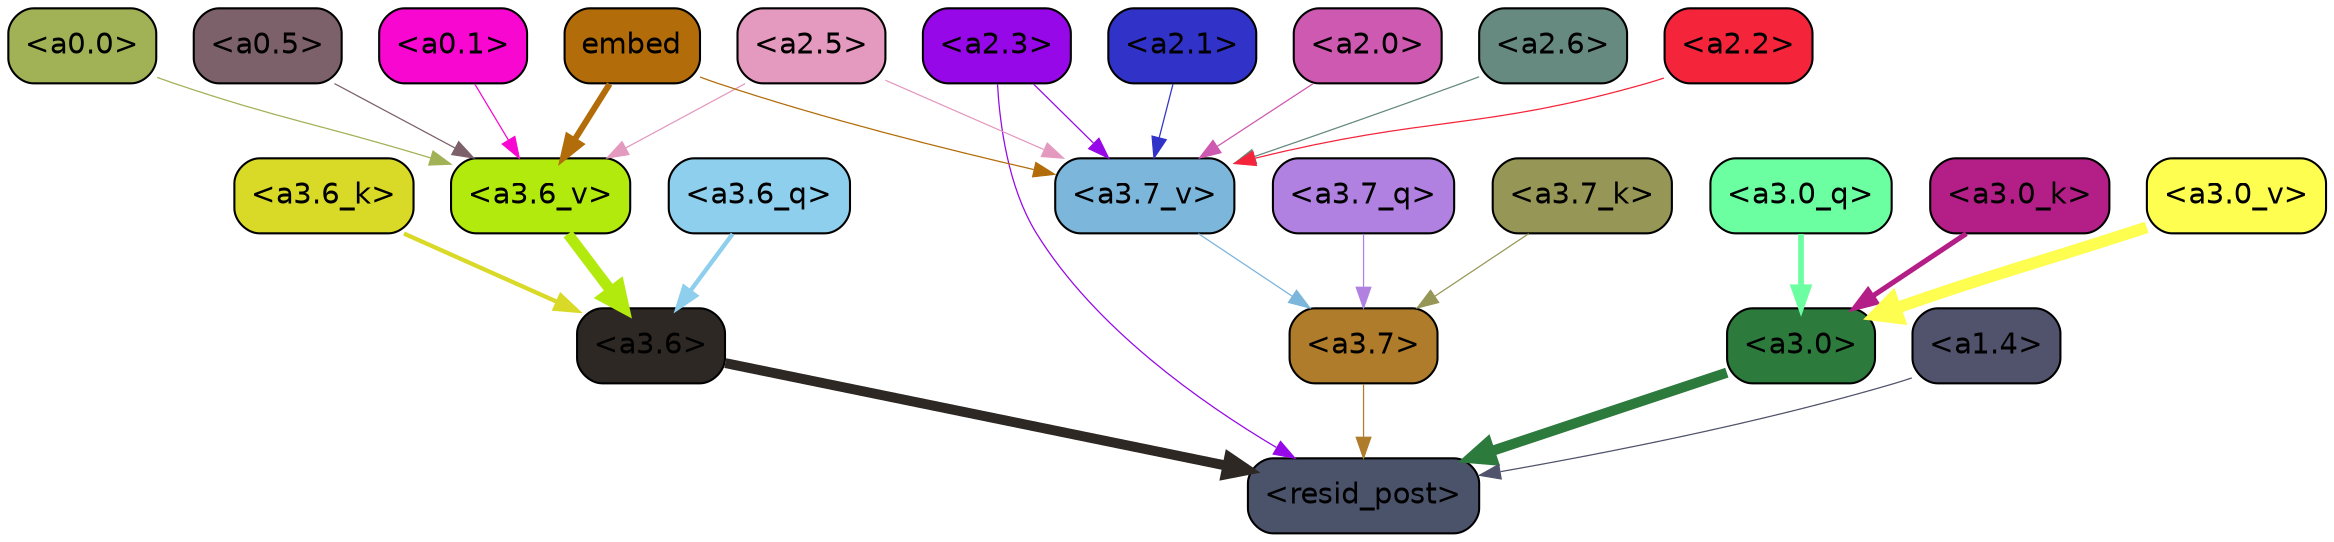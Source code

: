 strict digraph "" {
	graph [bgcolor=transparent,
		layout=dot,
		overlap=false,
		splines=true
	];
	"<a3.7>"	[color=black,
		fillcolor="#ae7c2a",
		fontname=Helvetica,
		shape=box,
		style="filled, rounded"];
	"<resid_post>"	[color=black,
		fillcolor="#4b536b",
		fontname=Helvetica,
		shape=box,
		style="filled, rounded"];
	"<a3.7>" -> "<resid_post>"	[color="#ae7c2a",
		penwidth=0.6];
	"<a3.6>"	[color=black,
		fillcolor="#2d2824",
		fontname=Helvetica,
		shape=box,
		style="filled, rounded"];
	"<a3.6>" -> "<resid_post>"	[color="#2d2824",
		penwidth=4.753257989883423];
	"<a3.0>"	[color=black,
		fillcolor="#2d7a3d",
		fontname=Helvetica,
		shape=box,
		style="filled, rounded"];
	"<a3.0>" -> "<resid_post>"	[color="#2d7a3d",
		penwidth=4.90053927898407];
	"<a2.3>"	[color=black,
		fillcolor="#9608e7",
		fontname=Helvetica,
		shape=box,
		style="filled, rounded"];
	"<a2.3>" -> "<resid_post>"	[color="#9608e7",
		penwidth=0.6];
	"<a3.7_v>"	[color=black,
		fillcolor="#7cb6db",
		fontname=Helvetica,
		shape=box,
		style="filled, rounded"];
	"<a2.3>" -> "<a3.7_v>"	[color="#9608e7",
		penwidth=0.6];
	"<a1.4>"	[color=black,
		fillcolor="#50536b",
		fontname=Helvetica,
		shape=box,
		style="filled, rounded"];
	"<a1.4>" -> "<resid_post>"	[color="#50536b",
		penwidth=0.6];
	"<a3.7_q>"	[color=black,
		fillcolor="#b081e1",
		fontname=Helvetica,
		shape=box,
		style="filled, rounded"];
	"<a3.7_q>" -> "<a3.7>"	[color="#b081e1",
		penwidth=0.6];
	"<a3.6_q>"	[color=black,
		fillcolor="#8dcfed",
		fontname=Helvetica,
		shape=box,
		style="filled, rounded"];
	"<a3.6_q>" -> "<a3.6>"	[color="#8dcfed",
		penwidth=2.091020345687866];
	"<a3.0_q>"	[color=black,
		fillcolor="#6bffa1",
		fontname=Helvetica,
		shape=box,
		style="filled, rounded"];
	"<a3.0_q>" -> "<a3.0>"	[color="#6bffa1",
		penwidth=2.7421876192092896];
	"<a3.7_k>"	[color=black,
		fillcolor="#969656",
		fontname=Helvetica,
		shape=box,
		style="filled, rounded"];
	"<a3.7_k>" -> "<a3.7>"	[color="#969656",
		penwidth=0.6];
	"<a3.6_k>"	[color=black,
		fillcolor="#d9d927",
		fontname=Helvetica,
		shape=box,
		style="filled, rounded"];
	"<a3.6_k>" -> "<a3.6>"	[color="#d9d927",
		penwidth=2.048597991466522];
	"<a3.0_k>"	[color=black,
		fillcolor="#b41f87",
		fontname=Helvetica,
		shape=box,
		style="filled, rounded"];
	"<a3.0_k>" -> "<a3.0>"	[color="#b41f87",
		penwidth=2.476402521133423];
	"<a3.7_v>" -> "<a3.7>"	[color="#7cb6db",
		penwidth=0.6];
	"<a3.6_v>"	[color=black,
		fillcolor="#b3ea0e",
		fontname=Helvetica,
		shape=box,
		style="filled, rounded"];
	"<a3.6_v>" -> "<a3.6>"	[color="#b3ea0e",
		penwidth=5.2550448179244995];
	"<a3.0_v>"	[color=black,
		fillcolor="#fdfe50",
		fontname=Helvetica,
		shape=box,
		style="filled, rounded"];
	"<a3.0_v>" -> "<a3.0>"	[color="#fdfe50",
		penwidth=5.652270674705505];
	"<a2.6>"	[color=black,
		fillcolor="#668980",
		fontname=Helvetica,
		shape=box,
		style="filled, rounded"];
	"<a2.6>" -> "<a3.7_v>"	[color="#668980",
		penwidth=0.6];
	"<a2.5>"	[color=black,
		fillcolor="#e499be",
		fontname=Helvetica,
		shape=box,
		style="filled, rounded"];
	"<a2.5>" -> "<a3.7_v>"	[color="#e499be",
		penwidth=0.6];
	"<a2.5>" -> "<a3.6_v>"	[color="#e499be",
		penwidth=0.6];
	"<a2.2>"	[color=black,
		fillcolor="#f4253b",
		fontname=Helvetica,
		shape=box,
		style="filled, rounded"];
	"<a2.2>" -> "<a3.7_v>"	[color="#f4253b",
		penwidth=0.6];
	"<a2.1>"	[color=black,
		fillcolor="#3132c8",
		fontname=Helvetica,
		shape=box,
		style="filled, rounded"];
	"<a2.1>" -> "<a3.7_v>"	[color="#3132c8",
		penwidth=0.6];
	"<a2.0>"	[color=black,
		fillcolor="#cd59b0",
		fontname=Helvetica,
		shape=box,
		style="filled, rounded"];
	"<a2.0>" -> "<a3.7_v>"	[color="#cd59b0",
		penwidth=0.6];
	embed	[color=black,
		fillcolor="#b26d0a",
		fontname=Helvetica,
		shape=box,
		style="filled, rounded"];
	embed -> "<a3.7_v>"	[color="#b26d0a",
		penwidth=0.6];
	embed -> "<a3.6_v>"	[color="#b26d0a",
		penwidth=2.9556376338005066];
	"<a0.5>"	[color=black,
		fillcolor="#7c616a",
		fontname=Helvetica,
		shape=box,
		style="filled, rounded"];
	"<a0.5>" -> "<a3.6_v>"	[color="#7c616a",
		penwidth=0.6];
	"<a0.1>"	[color=black,
		fillcolor="#f707cf",
		fontname=Helvetica,
		shape=box,
		style="filled, rounded"];
	"<a0.1>" -> "<a3.6_v>"	[color="#f707cf",
		penwidth=0.6];
	"<a0.0>"	[color=black,
		fillcolor="#a0b255",
		fontname=Helvetica,
		shape=box,
		style="filled, rounded"];
	"<a0.0>" -> "<a3.6_v>"	[color="#a0b255",
		penwidth=0.6];
}
